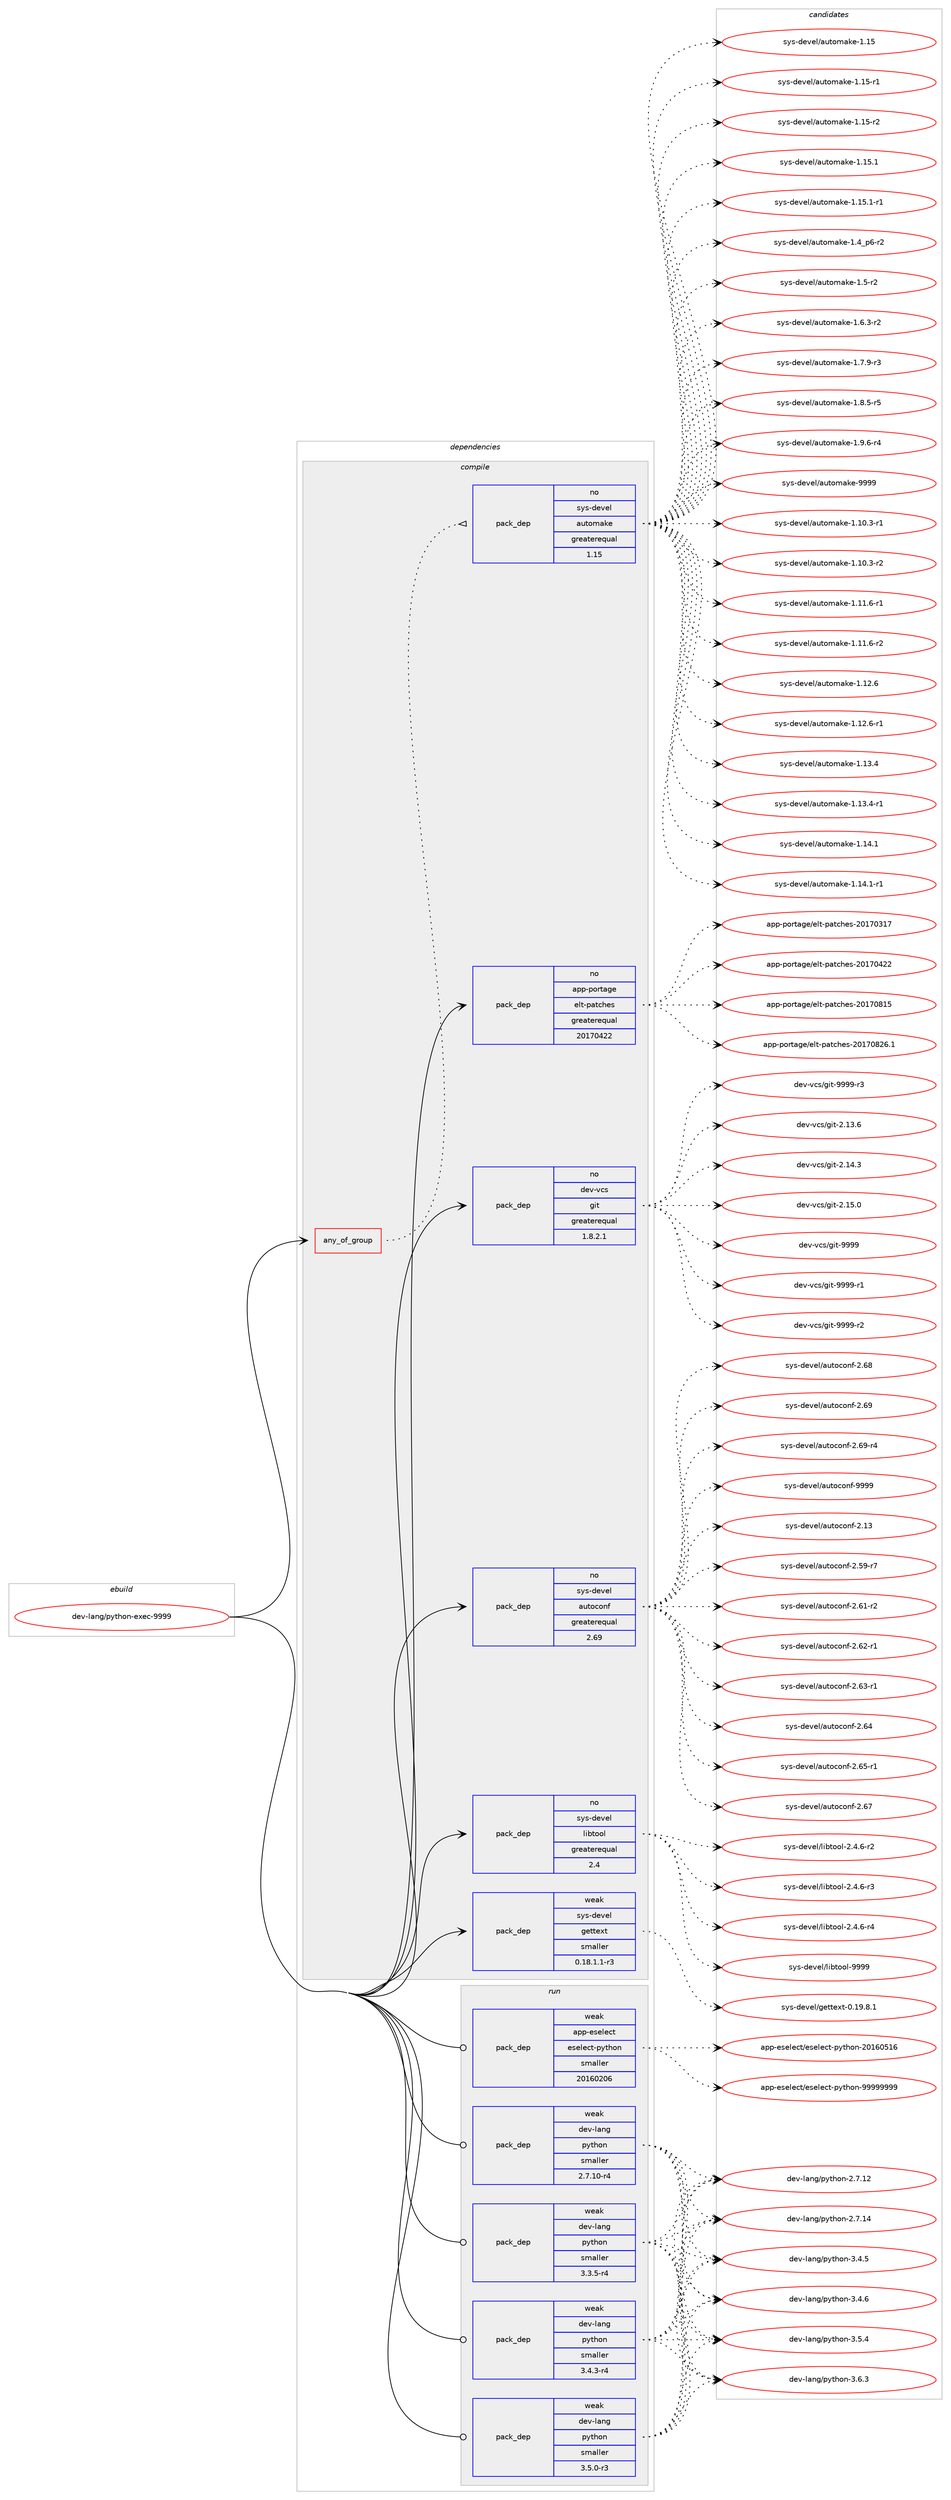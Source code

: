 digraph prolog {

# *************
# Graph options
# *************

newrank=true;
concentrate=true;
compound=true;
graph [rankdir=LR,fontname=Helvetica,fontsize=10,ranksep=1.5];#, ranksep=2.5, nodesep=0.2];
edge  [arrowhead=vee];
node  [fontname=Helvetica,fontsize=10];

# **********
# The ebuild
# **********

subgraph cluster_leftcol {
color=gray;
rank=same;
label=<<i>ebuild</i>>;
id [label="dev-lang/python-exec-9999", color=red, width=4, href="../dev-lang/python-exec-9999.svg"];
}

# ****************
# The dependencies
# ****************

subgraph cluster_midcol {
color=gray;
label=<<i>dependencies</i>>;
subgraph cluster_compile {
fillcolor="#eeeeee";
style=filled;
label=<<i>compile</i>>;
subgraph any3111 {
dependency109174 [label=<<TABLE BORDER="0" CELLBORDER="1" CELLSPACING="0" CELLPADDING="4"><TR><TD CELLPADDING="10">any_of_group</TD></TR></TABLE>>, shape=none, color=red];subgraph pack82414 {
dependency109175 [label=<<TABLE BORDER="0" CELLBORDER="1" CELLSPACING="0" CELLPADDING="4" WIDTH="220"><TR><TD ROWSPAN="6" CELLPADDING="30">pack_dep</TD></TR><TR><TD WIDTH="110">no</TD></TR><TR><TD>sys-devel</TD></TR><TR><TD>automake</TD></TR><TR><TD>greaterequal</TD></TR><TR><TD>1.15</TD></TR></TABLE>>, shape=none, color=blue];
}
dependency109174:e -> dependency109175:w [weight=20,style="dotted",arrowhead="oinv"];
}
id:e -> dependency109174:w [weight=20,style="solid",arrowhead="vee"];
subgraph pack82415 {
dependency109176 [label=<<TABLE BORDER="0" CELLBORDER="1" CELLSPACING="0" CELLPADDING="4" WIDTH="220"><TR><TD ROWSPAN="6" CELLPADDING="30">pack_dep</TD></TR><TR><TD WIDTH="110">no</TD></TR><TR><TD>app-portage</TD></TR><TR><TD>elt-patches</TD></TR><TR><TD>greaterequal</TD></TR><TR><TD>20170422</TD></TR></TABLE>>, shape=none, color=blue];
}
id:e -> dependency109176:w [weight=20,style="solid",arrowhead="vee"];
subgraph pack82416 {
dependency109177 [label=<<TABLE BORDER="0" CELLBORDER="1" CELLSPACING="0" CELLPADDING="4" WIDTH="220"><TR><TD ROWSPAN="6" CELLPADDING="30">pack_dep</TD></TR><TR><TD WIDTH="110">no</TD></TR><TR><TD>dev-vcs</TD></TR><TR><TD>git</TD></TR><TR><TD>greaterequal</TD></TR><TR><TD>1.8.2.1</TD></TR></TABLE>>, shape=none, color=blue];
}
id:e -> dependency109177:w [weight=20,style="solid",arrowhead="vee"];
subgraph pack82417 {
dependency109178 [label=<<TABLE BORDER="0" CELLBORDER="1" CELLSPACING="0" CELLPADDING="4" WIDTH="220"><TR><TD ROWSPAN="6" CELLPADDING="30">pack_dep</TD></TR><TR><TD WIDTH="110">no</TD></TR><TR><TD>sys-devel</TD></TR><TR><TD>autoconf</TD></TR><TR><TD>greaterequal</TD></TR><TR><TD>2.69</TD></TR></TABLE>>, shape=none, color=blue];
}
id:e -> dependency109178:w [weight=20,style="solid",arrowhead="vee"];
subgraph pack82418 {
dependency109179 [label=<<TABLE BORDER="0" CELLBORDER="1" CELLSPACING="0" CELLPADDING="4" WIDTH="220"><TR><TD ROWSPAN="6" CELLPADDING="30">pack_dep</TD></TR><TR><TD WIDTH="110">no</TD></TR><TR><TD>sys-devel</TD></TR><TR><TD>libtool</TD></TR><TR><TD>greaterequal</TD></TR><TR><TD>2.4</TD></TR></TABLE>>, shape=none, color=blue];
}
id:e -> dependency109179:w [weight=20,style="solid",arrowhead="vee"];
subgraph pack82419 {
dependency109180 [label=<<TABLE BORDER="0" CELLBORDER="1" CELLSPACING="0" CELLPADDING="4" WIDTH="220"><TR><TD ROWSPAN="6" CELLPADDING="30">pack_dep</TD></TR><TR><TD WIDTH="110">weak</TD></TR><TR><TD>sys-devel</TD></TR><TR><TD>gettext</TD></TR><TR><TD>smaller</TD></TR><TR><TD>0.18.1.1-r3</TD></TR></TABLE>>, shape=none, color=blue];
}
id:e -> dependency109180:w [weight=20,style="solid",arrowhead="vee"];
}
subgraph cluster_compileandrun {
fillcolor="#eeeeee";
style=filled;
label=<<i>compile and run</i>>;
}
subgraph cluster_run {
fillcolor="#eeeeee";
style=filled;
label=<<i>run</i>>;
subgraph pack82420 {
dependency109181 [label=<<TABLE BORDER="0" CELLBORDER="1" CELLSPACING="0" CELLPADDING="4" WIDTH="220"><TR><TD ROWSPAN="6" CELLPADDING="30">pack_dep</TD></TR><TR><TD WIDTH="110">weak</TD></TR><TR><TD>app-eselect</TD></TR><TR><TD>eselect-python</TD></TR><TR><TD>smaller</TD></TR><TR><TD>20160206</TD></TR></TABLE>>, shape=none, color=blue];
}
id:e -> dependency109181:w [weight=20,style="solid",arrowhead="odot"];
subgraph pack82421 {
dependency109182 [label=<<TABLE BORDER="0" CELLBORDER="1" CELLSPACING="0" CELLPADDING="4" WIDTH="220"><TR><TD ROWSPAN="6" CELLPADDING="30">pack_dep</TD></TR><TR><TD WIDTH="110">weak</TD></TR><TR><TD>dev-lang</TD></TR><TR><TD>python</TD></TR><TR><TD>smaller</TD></TR><TR><TD>2.7.10-r4</TD></TR></TABLE>>, shape=none, color=blue];
}
id:e -> dependency109182:w [weight=20,style="solid",arrowhead="odot"];
subgraph pack82422 {
dependency109183 [label=<<TABLE BORDER="0" CELLBORDER="1" CELLSPACING="0" CELLPADDING="4" WIDTH="220"><TR><TD ROWSPAN="6" CELLPADDING="30">pack_dep</TD></TR><TR><TD WIDTH="110">weak</TD></TR><TR><TD>dev-lang</TD></TR><TR><TD>python</TD></TR><TR><TD>smaller</TD></TR><TR><TD>3.3.5-r4</TD></TR></TABLE>>, shape=none, color=blue];
}
id:e -> dependency109183:w [weight=20,style="solid",arrowhead="odot"];
subgraph pack82423 {
dependency109184 [label=<<TABLE BORDER="0" CELLBORDER="1" CELLSPACING="0" CELLPADDING="4" WIDTH="220"><TR><TD ROWSPAN="6" CELLPADDING="30">pack_dep</TD></TR><TR><TD WIDTH="110">weak</TD></TR><TR><TD>dev-lang</TD></TR><TR><TD>python</TD></TR><TR><TD>smaller</TD></TR><TR><TD>3.4.3-r4</TD></TR></TABLE>>, shape=none, color=blue];
}
id:e -> dependency109184:w [weight=20,style="solid",arrowhead="odot"];
subgraph pack82424 {
dependency109185 [label=<<TABLE BORDER="0" CELLBORDER="1" CELLSPACING="0" CELLPADDING="4" WIDTH="220"><TR><TD ROWSPAN="6" CELLPADDING="30">pack_dep</TD></TR><TR><TD WIDTH="110">weak</TD></TR><TR><TD>dev-lang</TD></TR><TR><TD>python</TD></TR><TR><TD>smaller</TD></TR><TR><TD>3.5.0-r3</TD></TR></TABLE>>, shape=none, color=blue];
}
id:e -> dependency109185:w [weight=20,style="solid",arrowhead="odot"];
}
}

# **************
# The candidates
# **************

subgraph cluster_choices {
rank=same;
color=gray;
label=<<i>candidates</i>>;

subgraph choice82414 {
color=black;
nodesep=1;
choice11512111545100101118101108479711711611110997107101454946494846514511449 [label="sys-devel/automake-1.10.3-r1", color=red, width=4,href="../sys-devel/automake-1.10.3-r1.svg"];
choice11512111545100101118101108479711711611110997107101454946494846514511450 [label="sys-devel/automake-1.10.3-r2", color=red, width=4,href="../sys-devel/automake-1.10.3-r2.svg"];
choice11512111545100101118101108479711711611110997107101454946494946544511449 [label="sys-devel/automake-1.11.6-r1", color=red, width=4,href="../sys-devel/automake-1.11.6-r1.svg"];
choice11512111545100101118101108479711711611110997107101454946494946544511450 [label="sys-devel/automake-1.11.6-r2", color=red, width=4,href="../sys-devel/automake-1.11.6-r2.svg"];
choice1151211154510010111810110847971171161111099710710145494649504654 [label="sys-devel/automake-1.12.6", color=red, width=4,href="../sys-devel/automake-1.12.6.svg"];
choice11512111545100101118101108479711711611110997107101454946495046544511449 [label="sys-devel/automake-1.12.6-r1", color=red, width=4,href="../sys-devel/automake-1.12.6-r1.svg"];
choice1151211154510010111810110847971171161111099710710145494649514652 [label="sys-devel/automake-1.13.4", color=red, width=4,href="../sys-devel/automake-1.13.4.svg"];
choice11512111545100101118101108479711711611110997107101454946495146524511449 [label="sys-devel/automake-1.13.4-r1", color=red, width=4,href="../sys-devel/automake-1.13.4-r1.svg"];
choice1151211154510010111810110847971171161111099710710145494649524649 [label="sys-devel/automake-1.14.1", color=red, width=4,href="../sys-devel/automake-1.14.1.svg"];
choice11512111545100101118101108479711711611110997107101454946495246494511449 [label="sys-devel/automake-1.14.1-r1", color=red, width=4,href="../sys-devel/automake-1.14.1-r1.svg"];
choice115121115451001011181011084797117116111109971071014549464953 [label="sys-devel/automake-1.15", color=red, width=4,href="../sys-devel/automake-1.15.svg"];
choice1151211154510010111810110847971171161111099710710145494649534511449 [label="sys-devel/automake-1.15-r1", color=red, width=4,href="../sys-devel/automake-1.15-r1.svg"];
choice1151211154510010111810110847971171161111099710710145494649534511450 [label="sys-devel/automake-1.15-r2", color=red, width=4,href="../sys-devel/automake-1.15-r2.svg"];
choice1151211154510010111810110847971171161111099710710145494649534649 [label="sys-devel/automake-1.15.1", color=red, width=4,href="../sys-devel/automake-1.15.1.svg"];
choice11512111545100101118101108479711711611110997107101454946495346494511449 [label="sys-devel/automake-1.15.1-r1", color=red, width=4,href="../sys-devel/automake-1.15.1-r1.svg"];
choice115121115451001011181011084797117116111109971071014549465295112544511450 [label="sys-devel/automake-1.4_p6-r2", color=red, width=4,href="../sys-devel/automake-1.4_p6-r2.svg"];
choice11512111545100101118101108479711711611110997107101454946534511450 [label="sys-devel/automake-1.5-r2", color=red, width=4,href="../sys-devel/automake-1.5-r2.svg"];
choice115121115451001011181011084797117116111109971071014549465446514511450 [label="sys-devel/automake-1.6.3-r2", color=red, width=4,href="../sys-devel/automake-1.6.3-r2.svg"];
choice115121115451001011181011084797117116111109971071014549465546574511451 [label="sys-devel/automake-1.7.9-r3", color=red, width=4,href="../sys-devel/automake-1.7.9-r3.svg"];
choice115121115451001011181011084797117116111109971071014549465646534511453 [label="sys-devel/automake-1.8.5-r5", color=red, width=4,href="../sys-devel/automake-1.8.5-r5.svg"];
choice115121115451001011181011084797117116111109971071014549465746544511452 [label="sys-devel/automake-1.9.6-r4", color=red, width=4,href="../sys-devel/automake-1.9.6-r4.svg"];
choice115121115451001011181011084797117116111109971071014557575757 [label="sys-devel/automake-9999", color=red, width=4,href="../sys-devel/automake-9999.svg"];
dependency109175:e -> choice11512111545100101118101108479711711611110997107101454946494846514511449:w [style=dotted,weight="100"];
dependency109175:e -> choice11512111545100101118101108479711711611110997107101454946494846514511450:w [style=dotted,weight="100"];
dependency109175:e -> choice11512111545100101118101108479711711611110997107101454946494946544511449:w [style=dotted,weight="100"];
dependency109175:e -> choice11512111545100101118101108479711711611110997107101454946494946544511450:w [style=dotted,weight="100"];
dependency109175:e -> choice1151211154510010111810110847971171161111099710710145494649504654:w [style=dotted,weight="100"];
dependency109175:e -> choice11512111545100101118101108479711711611110997107101454946495046544511449:w [style=dotted,weight="100"];
dependency109175:e -> choice1151211154510010111810110847971171161111099710710145494649514652:w [style=dotted,weight="100"];
dependency109175:e -> choice11512111545100101118101108479711711611110997107101454946495146524511449:w [style=dotted,weight="100"];
dependency109175:e -> choice1151211154510010111810110847971171161111099710710145494649524649:w [style=dotted,weight="100"];
dependency109175:e -> choice11512111545100101118101108479711711611110997107101454946495246494511449:w [style=dotted,weight="100"];
dependency109175:e -> choice115121115451001011181011084797117116111109971071014549464953:w [style=dotted,weight="100"];
dependency109175:e -> choice1151211154510010111810110847971171161111099710710145494649534511449:w [style=dotted,weight="100"];
dependency109175:e -> choice1151211154510010111810110847971171161111099710710145494649534511450:w [style=dotted,weight="100"];
dependency109175:e -> choice1151211154510010111810110847971171161111099710710145494649534649:w [style=dotted,weight="100"];
dependency109175:e -> choice11512111545100101118101108479711711611110997107101454946495346494511449:w [style=dotted,weight="100"];
dependency109175:e -> choice115121115451001011181011084797117116111109971071014549465295112544511450:w [style=dotted,weight="100"];
dependency109175:e -> choice11512111545100101118101108479711711611110997107101454946534511450:w [style=dotted,weight="100"];
dependency109175:e -> choice115121115451001011181011084797117116111109971071014549465446514511450:w [style=dotted,weight="100"];
dependency109175:e -> choice115121115451001011181011084797117116111109971071014549465546574511451:w [style=dotted,weight="100"];
dependency109175:e -> choice115121115451001011181011084797117116111109971071014549465646534511453:w [style=dotted,weight="100"];
dependency109175:e -> choice115121115451001011181011084797117116111109971071014549465746544511452:w [style=dotted,weight="100"];
dependency109175:e -> choice115121115451001011181011084797117116111109971071014557575757:w [style=dotted,weight="100"];
}
subgraph choice82415 {
color=black;
nodesep=1;
choice97112112451121111141169710310147101108116451129711699104101115455048495548514955 [label="app-portage/elt-patches-20170317", color=red, width=4,href="../app-portage/elt-patches-20170317.svg"];
choice97112112451121111141169710310147101108116451129711699104101115455048495548525050 [label="app-portage/elt-patches-20170422", color=red, width=4,href="../app-portage/elt-patches-20170422.svg"];
choice97112112451121111141169710310147101108116451129711699104101115455048495548564953 [label="app-portage/elt-patches-20170815", color=red, width=4,href="../app-portage/elt-patches-20170815.svg"];
choice971121124511211111411697103101471011081164511297116991041011154550484955485650544649 [label="app-portage/elt-patches-20170826.1", color=red, width=4,href="../app-portage/elt-patches-20170826.1.svg"];
dependency109176:e -> choice97112112451121111141169710310147101108116451129711699104101115455048495548514955:w [style=dotted,weight="100"];
dependency109176:e -> choice97112112451121111141169710310147101108116451129711699104101115455048495548525050:w [style=dotted,weight="100"];
dependency109176:e -> choice97112112451121111141169710310147101108116451129711699104101115455048495548564953:w [style=dotted,weight="100"];
dependency109176:e -> choice971121124511211111411697103101471011081164511297116991041011154550484955485650544649:w [style=dotted,weight="100"];
}
subgraph choice82416 {
color=black;
nodesep=1;
choice10010111845118991154710310511645504649514654 [label="dev-vcs/git-2.13.6", color=red, width=4,href="../dev-vcs/git-2.13.6.svg"];
choice10010111845118991154710310511645504649524651 [label="dev-vcs/git-2.14.3", color=red, width=4,href="../dev-vcs/git-2.14.3.svg"];
choice10010111845118991154710310511645504649534648 [label="dev-vcs/git-2.15.0", color=red, width=4,href="../dev-vcs/git-2.15.0.svg"];
choice1001011184511899115471031051164557575757 [label="dev-vcs/git-9999", color=red, width=4,href="../dev-vcs/git-9999.svg"];
choice10010111845118991154710310511645575757574511449 [label="dev-vcs/git-9999-r1", color=red, width=4,href="../dev-vcs/git-9999-r1.svg"];
choice10010111845118991154710310511645575757574511450 [label="dev-vcs/git-9999-r2", color=red, width=4,href="../dev-vcs/git-9999-r2.svg"];
choice10010111845118991154710310511645575757574511451 [label="dev-vcs/git-9999-r3", color=red, width=4,href="../dev-vcs/git-9999-r3.svg"];
dependency109177:e -> choice10010111845118991154710310511645504649514654:w [style=dotted,weight="100"];
dependency109177:e -> choice10010111845118991154710310511645504649524651:w [style=dotted,weight="100"];
dependency109177:e -> choice10010111845118991154710310511645504649534648:w [style=dotted,weight="100"];
dependency109177:e -> choice1001011184511899115471031051164557575757:w [style=dotted,weight="100"];
dependency109177:e -> choice10010111845118991154710310511645575757574511449:w [style=dotted,weight="100"];
dependency109177:e -> choice10010111845118991154710310511645575757574511450:w [style=dotted,weight="100"];
dependency109177:e -> choice10010111845118991154710310511645575757574511451:w [style=dotted,weight="100"];
}
subgraph choice82417 {
color=black;
nodesep=1;
choice115121115451001011181011084797117116111991111101024550464951 [label="sys-devel/autoconf-2.13", color=red, width=4,href="../sys-devel/autoconf-2.13.svg"];
choice1151211154510010111810110847971171161119911111010245504653574511455 [label="sys-devel/autoconf-2.59-r7", color=red, width=4,href="../sys-devel/autoconf-2.59-r7.svg"];
choice1151211154510010111810110847971171161119911111010245504654494511450 [label="sys-devel/autoconf-2.61-r2", color=red, width=4,href="../sys-devel/autoconf-2.61-r2.svg"];
choice1151211154510010111810110847971171161119911111010245504654504511449 [label="sys-devel/autoconf-2.62-r1", color=red, width=4,href="../sys-devel/autoconf-2.62-r1.svg"];
choice1151211154510010111810110847971171161119911111010245504654514511449 [label="sys-devel/autoconf-2.63-r1", color=red, width=4,href="../sys-devel/autoconf-2.63-r1.svg"];
choice115121115451001011181011084797117116111991111101024550465452 [label="sys-devel/autoconf-2.64", color=red, width=4,href="../sys-devel/autoconf-2.64.svg"];
choice1151211154510010111810110847971171161119911111010245504654534511449 [label="sys-devel/autoconf-2.65-r1", color=red, width=4,href="../sys-devel/autoconf-2.65-r1.svg"];
choice115121115451001011181011084797117116111991111101024550465455 [label="sys-devel/autoconf-2.67", color=red, width=4,href="../sys-devel/autoconf-2.67.svg"];
choice115121115451001011181011084797117116111991111101024550465456 [label="sys-devel/autoconf-2.68", color=red, width=4,href="../sys-devel/autoconf-2.68.svg"];
choice115121115451001011181011084797117116111991111101024550465457 [label="sys-devel/autoconf-2.69", color=red, width=4,href="../sys-devel/autoconf-2.69.svg"];
choice1151211154510010111810110847971171161119911111010245504654574511452 [label="sys-devel/autoconf-2.69-r4", color=red, width=4,href="../sys-devel/autoconf-2.69-r4.svg"];
choice115121115451001011181011084797117116111991111101024557575757 [label="sys-devel/autoconf-9999", color=red, width=4,href="../sys-devel/autoconf-9999.svg"];
dependency109178:e -> choice115121115451001011181011084797117116111991111101024550464951:w [style=dotted,weight="100"];
dependency109178:e -> choice1151211154510010111810110847971171161119911111010245504653574511455:w [style=dotted,weight="100"];
dependency109178:e -> choice1151211154510010111810110847971171161119911111010245504654494511450:w [style=dotted,weight="100"];
dependency109178:e -> choice1151211154510010111810110847971171161119911111010245504654504511449:w [style=dotted,weight="100"];
dependency109178:e -> choice1151211154510010111810110847971171161119911111010245504654514511449:w [style=dotted,weight="100"];
dependency109178:e -> choice115121115451001011181011084797117116111991111101024550465452:w [style=dotted,weight="100"];
dependency109178:e -> choice1151211154510010111810110847971171161119911111010245504654534511449:w [style=dotted,weight="100"];
dependency109178:e -> choice115121115451001011181011084797117116111991111101024550465455:w [style=dotted,weight="100"];
dependency109178:e -> choice115121115451001011181011084797117116111991111101024550465456:w [style=dotted,weight="100"];
dependency109178:e -> choice115121115451001011181011084797117116111991111101024550465457:w [style=dotted,weight="100"];
dependency109178:e -> choice1151211154510010111810110847971171161119911111010245504654574511452:w [style=dotted,weight="100"];
dependency109178:e -> choice115121115451001011181011084797117116111991111101024557575757:w [style=dotted,weight="100"];
}
subgraph choice82418 {
color=black;
nodesep=1;
choice1151211154510010111810110847108105981161111111084550465246544511450 [label="sys-devel/libtool-2.4.6-r2", color=red, width=4,href="../sys-devel/libtool-2.4.6-r2.svg"];
choice1151211154510010111810110847108105981161111111084550465246544511451 [label="sys-devel/libtool-2.4.6-r3", color=red, width=4,href="../sys-devel/libtool-2.4.6-r3.svg"];
choice1151211154510010111810110847108105981161111111084550465246544511452 [label="sys-devel/libtool-2.4.6-r4", color=red, width=4,href="../sys-devel/libtool-2.4.6-r4.svg"];
choice1151211154510010111810110847108105981161111111084557575757 [label="sys-devel/libtool-9999", color=red, width=4,href="../sys-devel/libtool-9999.svg"];
dependency109179:e -> choice1151211154510010111810110847108105981161111111084550465246544511450:w [style=dotted,weight="100"];
dependency109179:e -> choice1151211154510010111810110847108105981161111111084550465246544511451:w [style=dotted,weight="100"];
dependency109179:e -> choice1151211154510010111810110847108105981161111111084550465246544511452:w [style=dotted,weight="100"];
dependency109179:e -> choice1151211154510010111810110847108105981161111111084557575757:w [style=dotted,weight="100"];
}
subgraph choice82419 {
color=black;
nodesep=1;
choice1151211154510010111810110847103101116116101120116454846495746564649 [label="sys-devel/gettext-0.19.8.1", color=red, width=4,href="../sys-devel/gettext-0.19.8.1.svg"];
dependency109180:e -> choice1151211154510010111810110847103101116116101120116454846495746564649:w [style=dotted,weight="100"];
}
subgraph choice82420 {
color=black;
nodesep=1;
choice971121124510111510110810199116471011151011081019911645112121116104111110455048495448534954 [label="app-eselect/eselect-python-20160516", color=red, width=4,href="../app-eselect/eselect-python-20160516.svg"];
choice971121124510111510110810199116471011151011081019911645112121116104111110455757575757575757 [label="app-eselect/eselect-python-99999999", color=red, width=4,href="../app-eselect/eselect-python-99999999.svg"];
dependency109181:e -> choice971121124510111510110810199116471011151011081019911645112121116104111110455048495448534954:w [style=dotted,weight="100"];
dependency109181:e -> choice971121124510111510110810199116471011151011081019911645112121116104111110455757575757575757:w [style=dotted,weight="100"];
}
subgraph choice82421 {
color=black;
nodesep=1;
choice10010111845108971101034711212111610411111045504655464950 [label="dev-lang/python-2.7.12", color=red, width=4,href="../dev-lang/python-2.7.12.svg"];
choice10010111845108971101034711212111610411111045504655464952 [label="dev-lang/python-2.7.14", color=red, width=4,href="../dev-lang/python-2.7.14.svg"];
choice100101118451089711010347112121116104111110455146524653 [label="dev-lang/python-3.4.5", color=red, width=4,href="../dev-lang/python-3.4.5.svg"];
choice100101118451089711010347112121116104111110455146524654 [label="dev-lang/python-3.4.6", color=red, width=4,href="../dev-lang/python-3.4.6.svg"];
choice100101118451089711010347112121116104111110455146534652 [label="dev-lang/python-3.5.4", color=red, width=4,href="../dev-lang/python-3.5.4.svg"];
choice100101118451089711010347112121116104111110455146544651 [label="dev-lang/python-3.6.3", color=red, width=4,href="../dev-lang/python-3.6.3.svg"];
dependency109182:e -> choice10010111845108971101034711212111610411111045504655464950:w [style=dotted,weight="100"];
dependency109182:e -> choice10010111845108971101034711212111610411111045504655464952:w [style=dotted,weight="100"];
dependency109182:e -> choice100101118451089711010347112121116104111110455146524653:w [style=dotted,weight="100"];
dependency109182:e -> choice100101118451089711010347112121116104111110455146524654:w [style=dotted,weight="100"];
dependency109182:e -> choice100101118451089711010347112121116104111110455146534652:w [style=dotted,weight="100"];
dependency109182:e -> choice100101118451089711010347112121116104111110455146544651:w [style=dotted,weight="100"];
}
subgraph choice82422 {
color=black;
nodesep=1;
choice10010111845108971101034711212111610411111045504655464950 [label="dev-lang/python-2.7.12", color=red, width=4,href="../dev-lang/python-2.7.12.svg"];
choice10010111845108971101034711212111610411111045504655464952 [label="dev-lang/python-2.7.14", color=red, width=4,href="../dev-lang/python-2.7.14.svg"];
choice100101118451089711010347112121116104111110455146524653 [label="dev-lang/python-3.4.5", color=red, width=4,href="../dev-lang/python-3.4.5.svg"];
choice100101118451089711010347112121116104111110455146524654 [label="dev-lang/python-3.4.6", color=red, width=4,href="../dev-lang/python-3.4.6.svg"];
choice100101118451089711010347112121116104111110455146534652 [label="dev-lang/python-3.5.4", color=red, width=4,href="../dev-lang/python-3.5.4.svg"];
choice100101118451089711010347112121116104111110455146544651 [label="dev-lang/python-3.6.3", color=red, width=4,href="../dev-lang/python-3.6.3.svg"];
dependency109183:e -> choice10010111845108971101034711212111610411111045504655464950:w [style=dotted,weight="100"];
dependency109183:e -> choice10010111845108971101034711212111610411111045504655464952:w [style=dotted,weight="100"];
dependency109183:e -> choice100101118451089711010347112121116104111110455146524653:w [style=dotted,weight="100"];
dependency109183:e -> choice100101118451089711010347112121116104111110455146524654:w [style=dotted,weight="100"];
dependency109183:e -> choice100101118451089711010347112121116104111110455146534652:w [style=dotted,weight="100"];
dependency109183:e -> choice100101118451089711010347112121116104111110455146544651:w [style=dotted,weight="100"];
}
subgraph choice82423 {
color=black;
nodesep=1;
choice10010111845108971101034711212111610411111045504655464950 [label="dev-lang/python-2.7.12", color=red, width=4,href="../dev-lang/python-2.7.12.svg"];
choice10010111845108971101034711212111610411111045504655464952 [label="dev-lang/python-2.7.14", color=red, width=4,href="../dev-lang/python-2.7.14.svg"];
choice100101118451089711010347112121116104111110455146524653 [label="dev-lang/python-3.4.5", color=red, width=4,href="../dev-lang/python-3.4.5.svg"];
choice100101118451089711010347112121116104111110455146524654 [label="dev-lang/python-3.4.6", color=red, width=4,href="../dev-lang/python-3.4.6.svg"];
choice100101118451089711010347112121116104111110455146534652 [label="dev-lang/python-3.5.4", color=red, width=4,href="../dev-lang/python-3.5.4.svg"];
choice100101118451089711010347112121116104111110455146544651 [label="dev-lang/python-3.6.3", color=red, width=4,href="../dev-lang/python-3.6.3.svg"];
dependency109184:e -> choice10010111845108971101034711212111610411111045504655464950:w [style=dotted,weight="100"];
dependency109184:e -> choice10010111845108971101034711212111610411111045504655464952:w [style=dotted,weight="100"];
dependency109184:e -> choice100101118451089711010347112121116104111110455146524653:w [style=dotted,weight="100"];
dependency109184:e -> choice100101118451089711010347112121116104111110455146524654:w [style=dotted,weight="100"];
dependency109184:e -> choice100101118451089711010347112121116104111110455146534652:w [style=dotted,weight="100"];
dependency109184:e -> choice100101118451089711010347112121116104111110455146544651:w [style=dotted,weight="100"];
}
subgraph choice82424 {
color=black;
nodesep=1;
choice10010111845108971101034711212111610411111045504655464950 [label="dev-lang/python-2.7.12", color=red, width=4,href="../dev-lang/python-2.7.12.svg"];
choice10010111845108971101034711212111610411111045504655464952 [label="dev-lang/python-2.7.14", color=red, width=4,href="../dev-lang/python-2.7.14.svg"];
choice100101118451089711010347112121116104111110455146524653 [label="dev-lang/python-3.4.5", color=red, width=4,href="../dev-lang/python-3.4.5.svg"];
choice100101118451089711010347112121116104111110455146524654 [label="dev-lang/python-3.4.6", color=red, width=4,href="../dev-lang/python-3.4.6.svg"];
choice100101118451089711010347112121116104111110455146534652 [label="dev-lang/python-3.5.4", color=red, width=4,href="../dev-lang/python-3.5.4.svg"];
choice100101118451089711010347112121116104111110455146544651 [label="dev-lang/python-3.6.3", color=red, width=4,href="../dev-lang/python-3.6.3.svg"];
dependency109185:e -> choice10010111845108971101034711212111610411111045504655464950:w [style=dotted,weight="100"];
dependency109185:e -> choice10010111845108971101034711212111610411111045504655464952:w [style=dotted,weight="100"];
dependency109185:e -> choice100101118451089711010347112121116104111110455146524653:w [style=dotted,weight="100"];
dependency109185:e -> choice100101118451089711010347112121116104111110455146524654:w [style=dotted,weight="100"];
dependency109185:e -> choice100101118451089711010347112121116104111110455146534652:w [style=dotted,weight="100"];
dependency109185:e -> choice100101118451089711010347112121116104111110455146544651:w [style=dotted,weight="100"];
}
}

}
